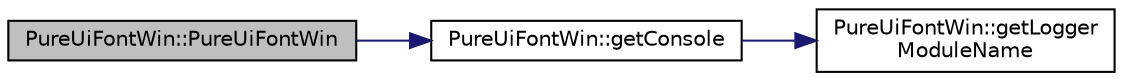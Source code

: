 digraph "PureUiFontWin::PureUiFontWin"
{
 // LATEX_PDF_SIZE
  edge [fontname="Helvetica",fontsize="10",labelfontname="Helvetica",labelfontsize="10"];
  node [fontname="Helvetica",fontsize="10",shape=record];
  rankdir="LR";
  Node1 [label="PureUiFontWin::PureUiFontWin",height=0.2,width=0.4,color="black", fillcolor="grey75", style="filled", fontcolor="black",tooltip=" "];
  Node1 -> Node2 [color="midnightblue",fontsize="10",style="solid",fontname="Helvetica"];
  Node2 [label="PureUiFontWin::getConsole",height=0.2,width=0.4,color="black", fillcolor="white", style="filled",URL="$class_pure_ui_font_win.html#addfc96832391e0f7befab98bb1902a90",tooltip="Returns access to console preset with logger module name as this class."];
  Node2 -> Node3 [color="midnightblue",fontsize="10",style="solid",fontname="Helvetica"];
  Node3 [label="PureUiFontWin::getLogger\lModuleName",height=0.2,width=0.4,color="black", fillcolor="white", style="filled",URL="$class_pure_ui_font_win.html#adcd62232b1dd720805f8b0673043f6f2",tooltip="Returns the logger module name of this class."];
}
